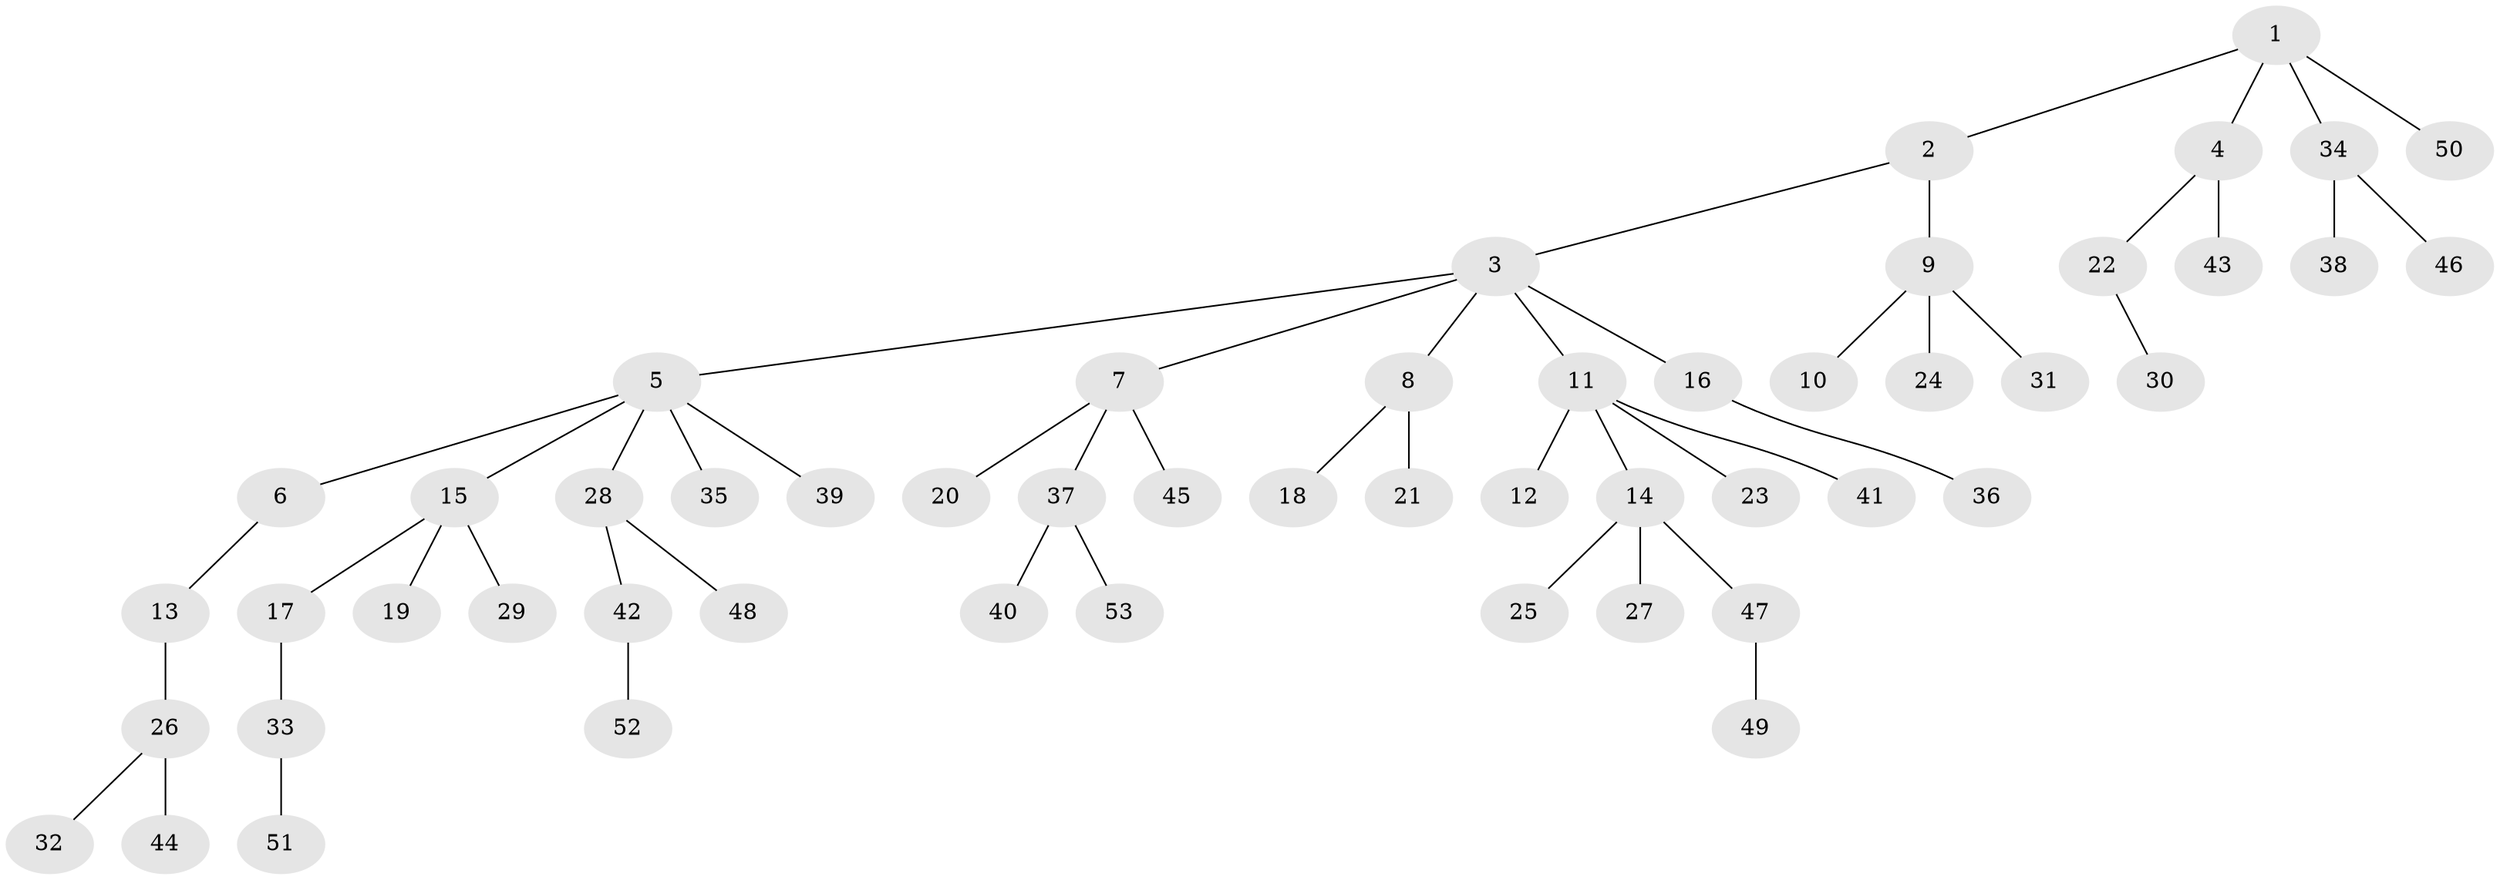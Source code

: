 // Generated by graph-tools (version 1.1) at 2025/15/03/09/25 04:15:34]
// undirected, 53 vertices, 52 edges
graph export_dot {
graph [start="1"]
  node [color=gray90,style=filled];
  1;
  2;
  3;
  4;
  5;
  6;
  7;
  8;
  9;
  10;
  11;
  12;
  13;
  14;
  15;
  16;
  17;
  18;
  19;
  20;
  21;
  22;
  23;
  24;
  25;
  26;
  27;
  28;
  29;
  30;
  31;
  32;
  33;
  34;
  35;
  36;
  37;
  38;
  39;
  40;
  41;
  42;
  43;
  44;
  45;
  46;
  47;
  48;
  49;
  50;
  51;
  52;
  53;
  1 -- 2;
  1 -- 4;
  1 -- 34;
  1 -- 50;
  2 -- 3;
  2 -- 9;
  3 -- 5;
  3 -- 7;
  3 -- 8;
  3 -- 11;
  3 -- 16;
  4 -- 22;
  4 -- 43;
  5 -- 6;
  5 -- 15;
  5 -- 28;
  5 -- 35;
  5 -- 39;
  6 -- 13;
  7 -- 20;
  7 -- 37;
  7 -- 45;
  8 -- 18;
  8 -- 21;
  9 -- 10;
  9 -- 24;
  9 -- 31;
  11 -- 12;
  11 -- 14;
  11 -- 23;
  11 -- 41;
  13 -- 26;
  14 -- 25;
  14 -- 27;
  14 -- 47;
  15 -- 17;
  15 -- 19;
  15 -- 29;
  16 -- 36;
  17 -- 33;
  22 -- 30;
  26 -- 32;
  26 -- 44;
  28 -- 42;
  28 -- 48;
  33 -- 51;
  34 -- 38;
  34 -- 46;
  37 -- 40;
  37 -- 53;
  42 -- 52;
  47 -- 49;
}

